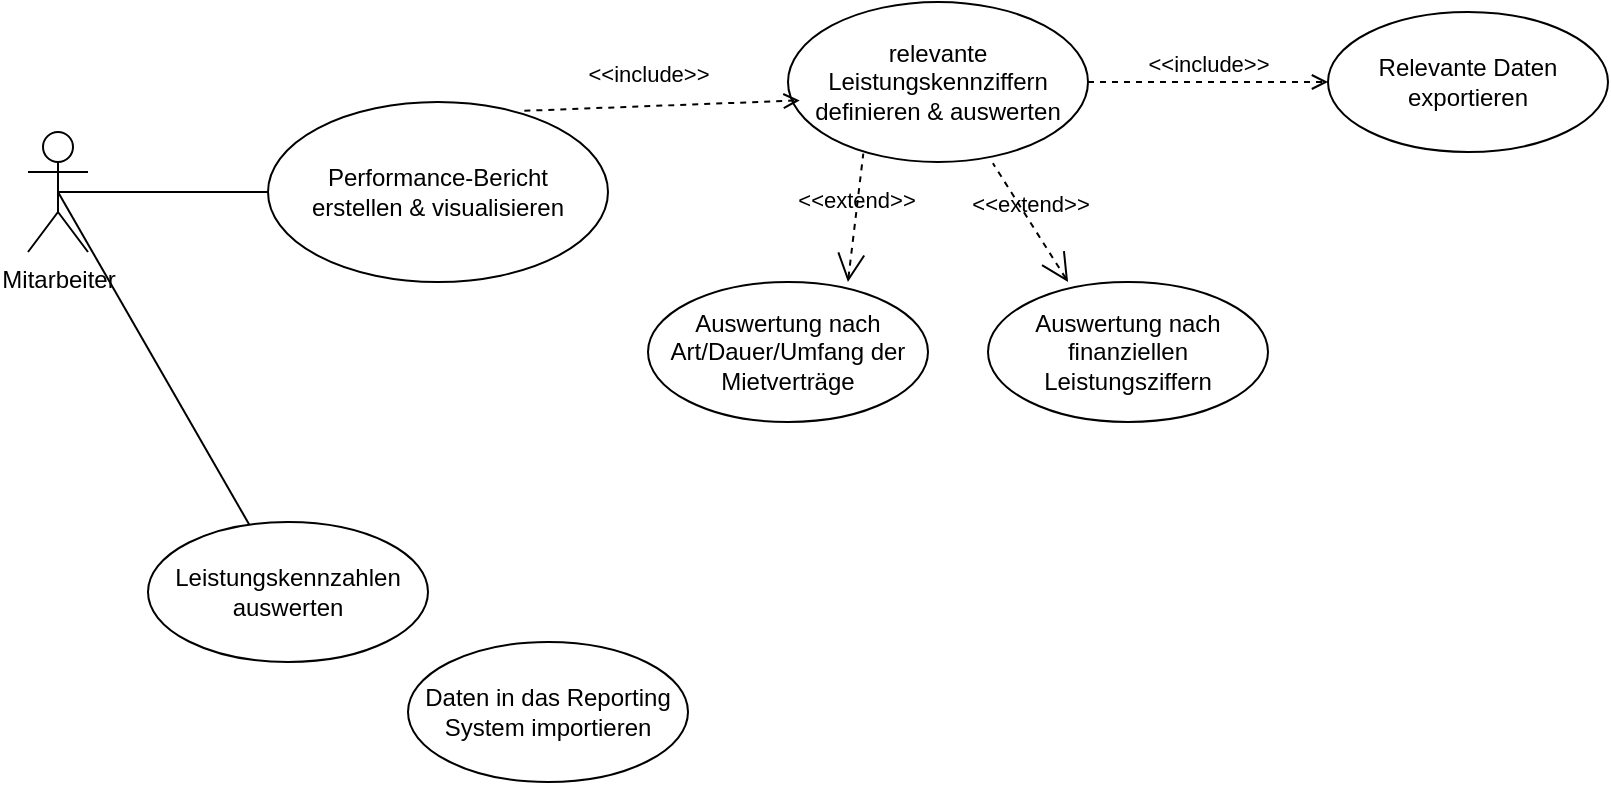 <mxfile version="26.0.4">
  <diagram name="Page-1" id="xKv6j_wKPZ9WB2m-PmId">
    <mxGraphModel dx="731" dy="819" grid="1" gridSize="10" guides="1" tooltips="1" connect="1" arrows="1" fold="1" page="1" pageScale="1" pageWidth="827" pageHeight="1169" math="0" shadow="0">
      <root>
        <mxCell id="0" />
        <mxCell id="1" parent="0" />
        <mxCell id="FCarrhBZYIS1ZnFIF-RJ-1" value="Mitarbeiter" style="shape=umlActor;html=1;verticalLabelPosition=bottom;verticalAlign=top;align=center;" parent="1" vertex="1">
          <mxGeometry x="90" y="195" width="30" height="60" as="geometry" />
        </mxCell>
        <mxCell id="FCarrhBZYIS1ZnFIF-RJ-2" value="relevante Leistungskennziffern definieren &amp;amp; auswerten" style="ellipse;whiteSpace=wrap;html=1;" parent="1" vertex="1">
          <mxGeometry x="470" y="130" width="150" height="80" as="geometry" />
        </mxCell>
        <mxCell id="FCarrhBZYIS1ZnFIF-RJ-4" value="Relevante Daten exportieren" style="ellipse;whiteSpace=wrap;html=1;" parent="1" vertex="1">
          <mxGeometry x="740" y="135" width="140" height="70" as="geometry" />
        </mxCell>
        <mxCell id="FCarrhBZYIS1ZnFIF-RJ-5" value="Performance-Bericht&lt;br&gt;erstellen &amp;amp; visualisieren" style="ellipse;whiteSpace=wrap;html=1;" parent="1" vertex="1">
          <mxGeometry x="210" y="180" width="170" height="90" as="geometry" />
        </mxCell>
        <mxCell id="FCarrhBZYIS1ZnFIF-RJ-6" value="Daten in das Reporting System importieren" style="ellipse;whiteSpace=wrap;html=1;" parent="1" vertex="1">
          <mxGeometry x="280" y="450" width="140" height="70" as="geometry" />
        </mxCell>
        <mxCell id="FCarrhBZYIS1ZnFIF-RJ-9" value="Auswertung nach Art/Dauer/Umfang der Mietverträge" style="ellipse;whiteSpace=wrap;html=1;fillColor=none;" parent="1" vertex="1">
          <mxGeometry x="400" y="270" width="140" height="70" as="geometry" />
        </mxCell>
        <mxCell id="FCarrhBZYIS1ZnFIF-RJ-10" value="Auswertung nach finanziellen Leistungsziffern" style="ellipse;whiteSpace=wrap;html=1;" parent="1" vertex="1">
          <mxGeometry x="570" y="270" width="140" height="70" as="geometry" />
        </mxCell>
        <mxCell id="FCarrhBZYIS1ZnFIF-RJ-14" value="" style="edgeStyle=none;html=1;endArrow=none;verticalAlign=bottom;rounded=0;exitX=0.5;exitY=0.5;exitDx=0;exitDy=0;exitPerimeter=0;entryX=0;entryY=0.5;entryDx=0;entryDy=0;" parent="1" source="FCarrhBZYIS1ZnFIF-RJ-1" target="FCarrhBZYIS1ZnFIF-RJ-5" edge="1">
          <mxGeometry width="160" relative="1" as="geometry">
            <mxPoint x="430" y="290" as="sourcePoint" />
            <mxPoint x="590" y="290" as="targetPoint" />
          </mxGeometry>
        </mxCell>
        <mxCell id="FCarrhBZYIS1ZnFIF-RJ-20" value="&amp;lt;&amp;lt;include&amp;gt;&amp;gt;" style="edgeStyle=none;html=1;endArrow=open;verticalAlign=bottom;dashed=1;labelBackgroundColor=none;rounded=0;exitX=1;exitY=0.5;exitDx=0;exitDy=0;entryX=0;entryY=0.5;entryDx=0;entryDy=0;" parent="1" source="FCarrhBZYIS1ZnFIF-RJ-2" target="FCarrhBZYIS1ZnFIF-RJ-4" edge="1">
          <mxGeometry width="160" relative="1" as="geometry">
            <mxPoint x="670.0" y="155" as="sourcePoint" />
            <mxPoint x="800" y="140" as="targetPoint" />
          </mxGeometry>
        </mxCell>
        <mxCell id="EpY4ozwn9fiaTj6WJwRW-3" value="Leistungskennzahlen auswerten" style="ellipse;whiteSpace=wrap;html=1;" vertex="1" parent="1">
          <mxGeometry x="150" y="390" width="140" height="70" as="geometry" />
        </mxCell>
        <mxCell id="EpY4ozwn9fiaTj6WJwRW-4" value="" style="endArrow=none;html=1;rounded=0;exitX=0.5;exitY=0.5;exitDx=0;exitDy=0;exitPerimeter=0;" edge="1" parent="1" source="FCarrhBZYIS1ZnFIF-RJ-1" target="EpY4ozwn9fiaTj6WJwRW-3">
          <mxGeometry width="50" height="50" relative="1" as="geometry">
            <mxPoint x="420" y="260" as="sourcePoint" />
            <mxPoint x="470" y="210" as="targetPoint" />
          </mxGeometry>
        </mxCell>
        <mxCell id="EpY4ozwn9fiaTj6WJwRW-5" value="&amp;lt;&amp;lt;include&amp;gt;&amp;gt;" style="edgeStyle=none;html=1;endArrow=open;verticalAlign=bottom;dashed=1;labelBackgroundColor=none;rounded=0;exitX=0.754;exitY=0.049;exitDx=0;exitDy=0;entryX=0.039;entryY=0.615;entryDx=0;entryDy=0;exitPerimeter=0;entryPerimeter=0;" edge="1" parent="1" source="FCarrhBZYIS1ZnFIF-RJ-5" target="FCarrhBZYIS1ZnFIF-RJ-2">
          <mxGeometry x="-0.095" y="7" width="160" relative="1" as="geometry">
            <mxPoint x="415" y="220" as="sourcePoint" />
            <mxPoint x="505" y="170" as="targetPoint" />
            <mxPoint as="offset" />
          </mxGeometry>
        </mxCell>
        <mxCell id="EpY4ozwn9fiaTj6WJwRW-11" value="&amp;lt;&amp;lt;extend&amp;gt;&amp;gt;" style="edgeStyle=none;html=1;startArrow=open;endArrow=none;startSize=12;verticalAlign=bottom;dashed=1;labelBackgroundColor=none;rounded=0;entryX=0.251;entryY=0.948;entryDx=0;entryDy=0;entryPerimeter=0;exitX=0.714;exitY=0;exitDx=0;exitDy=0;exitPerimeter=0;" edge="1" parent="1" source="FCarrhBZYIS1ZnFIF-RJ-9" target="FCarrhBZYIS1ZnFIF-RJ-2">
          <mxGeometry width="160" relative="1" as="geometry">
            <mxPoint x="390" y="380" as="sourcePoint" />
            <mxPoint x="550" y="380" as="targetPoint" />
          </mxGeometry>
        </mxCell>
        <mxCell id="EpY4ozwn9fiaTj6WJwRW-13" value="&amp;lt;&amp;lt;extend&amp;gt;&amp;gt;" style="edgeStyle=none;html=1;startArrow=open;endArrow=none;startSize=12;verticalAlign=bottom;dashed=1;labelBackgroundColor=none;rounded=0;exitX=0.286;exitY=0;exitDx=0;exitDy=0;exitPerimeter=0;entryX=0.683;entryY=1.008;entryDx=0;entryDy=0;entryPerimeter=0;" edge="1" parent="1" source="FCarrhBZYIS1ZnFIF-RJ-10" target="FCarrhBZYIS1ZnFIF-RJ-2">
          <mxGeometry width="160" relative="1" as="geometry">
            <mxPoint x="562" y="270" as="sourcePoint" />
            <mxPoint x="570" y="220" as="targetPoint" />
          </mxGeometry>
        </mxCell>
      </root>
    </mxGraphModel>
  </diagram>
</mxfile>
